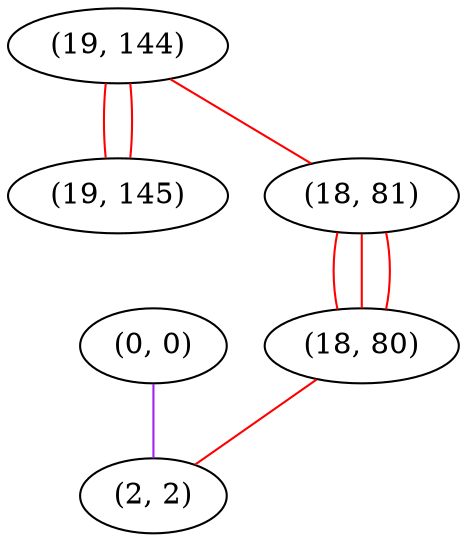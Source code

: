 graph "" {
"(0, 0)";
"(19, 144)";
"(19, 145)";
"(18, 81)";
"(18, 80)";
"(2, 2)";
"(0, 0)" -- "(2, 2)"  [color=purple, key=0, weight=4];
"(19, 144)" -- "(19, 145)"  [color=red, key=0, weight=1];
"(19, 144)" -- "(19, 145)"  [color=red, key=1, weight=1];
"(19, 144)" -- "(18, 81)"  [color=red, key=0, weight=1];
"(18, 81)" -- "(18, 80)"  [color=red, key=0, weight=1];
"(18, 81)" -- "(18, 80)"  [color=red, key=1, weight=1];
"(18, 81)" -- "(18, 80)"  [color=red, key=2, weight=1];
"(18, 80)" -- "(2, 2)"  [color=red, key=0, weight=1];
}
